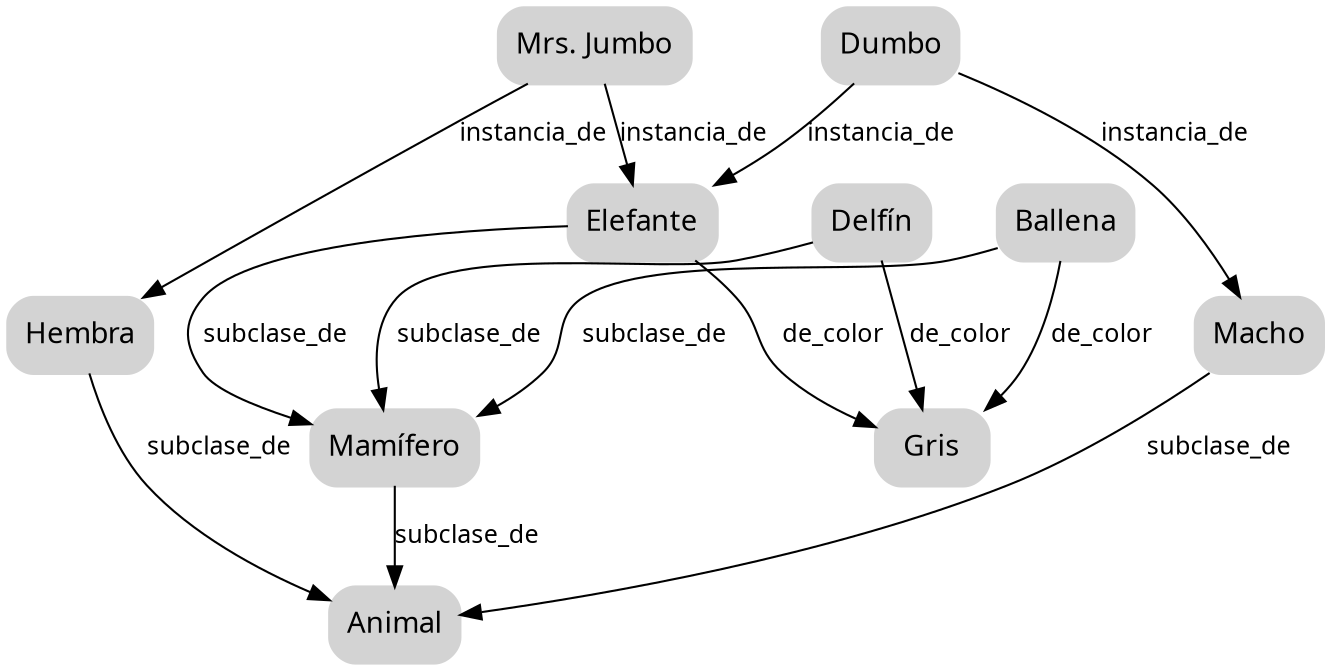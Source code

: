 digraph ejemplo {
node  [style="rounded,filled,bold", shape=box, fontname="Nimbus", color="lightgray"];
edge  [fontname="Nimbus" weight=2, fontsize=12]

A -> B [ label = "instancia_de"];
G -> B [ label = "instancia_de"];
G -> H [ label = "instancia_de"];
A -> C [ label = "instancia_de"];
C -> I [ label = "subclase_de"];
H -> I [ label = "subclase_de"];
J -> I [ label = "subclase_de"];
B -> J [ label = "subclase_de"];
B -> E [ label = "de_color"];
D -> E [ label = "de_color"];
F -> E [ label = "de_color"];
D -> J [ label = "subclase_de"];
F -> J [ label = "subclase_de"];


A [label="Dumbo"];
B [label="Elefante"];
C [label="Macho"];
D [label="Ballena"];
E [label="Gris"];
F [label="Delfín"];
G [label="Mrs. Jumbo"];
H [label="Hembra"];
I [label="Animal"];
J [label="Mamífero"];

}
